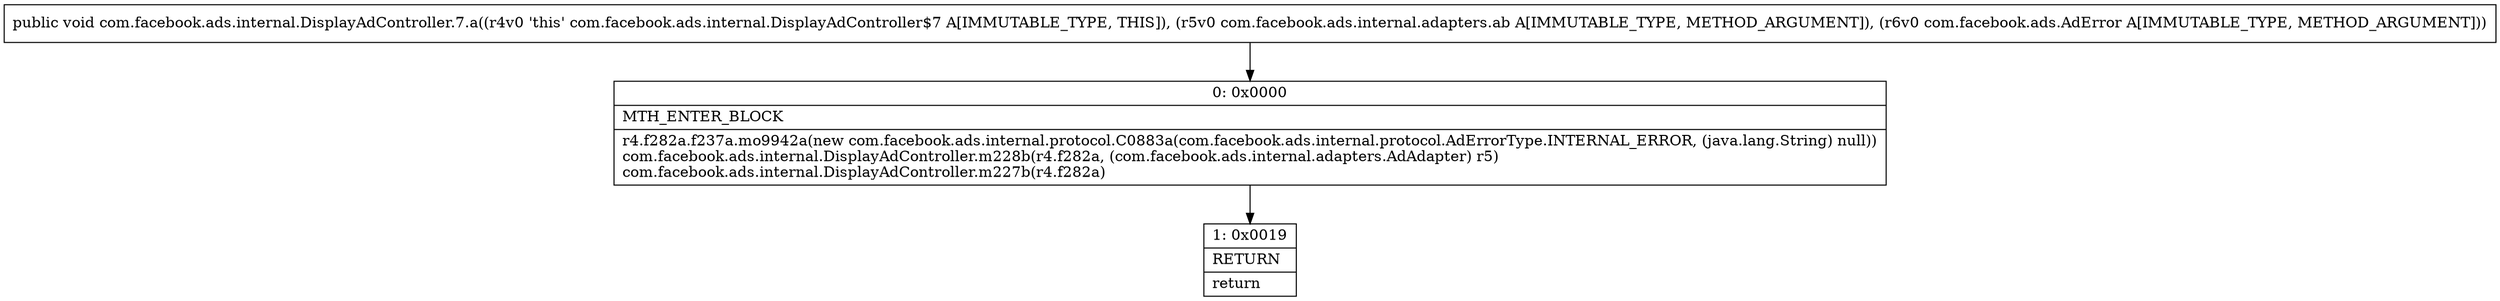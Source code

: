 digraph "CFG forcom.facebook.ads.internal.DisplayAdController.7.a(Lcom\/facebook\/ads\/internal\/adapters\/ab;Lcom\/facebook\/ads\/AdError;)V" {
Node_0 [shape=record,label="{0\:\ 0x0000|MTH_ENTER_BLOCK\l|r4.f282a.f237a.mo9942a(new com.facebook.ads.internal.protocol.C0883a(com.facebook.ads.internal.protocol.AdErrorType.INTERNAL_ERROR, (java.lang.String) null))\lcom.facebook.ads.internal.DisplayAdController.m228b(r4.f282a, (com.facebook.ads.internal.adapters.AdAdapter) r5)\lcom.facebook.ads.internal.DisplayAdController.m227b(r4.f282a)\l}"];
Node_1 [shape=record,label="{1\:\ 0x0019|RETURN\l|return\l}"];
MethodNode[shape=record,label="{public void com.facebook.ads.internal.DisplayAdController.7.a((r4v0 'this' com.facebook.ads.internal.DisplayAdController$7 A[IMMUTABLE_TYPE, THIS]), (r5v0 com.facebook.ads.internal.adapters.ab A[IMMUTABLE_TYPE, METHOD_ARGUMENT]), (r6v0 com.facebook.ads.AdError A[IMMUTABLE_TYPE, METHOD_ARGUMENT])) }"];
MethodNode -> Node_0;
Node_0 -> Node_1;
}

